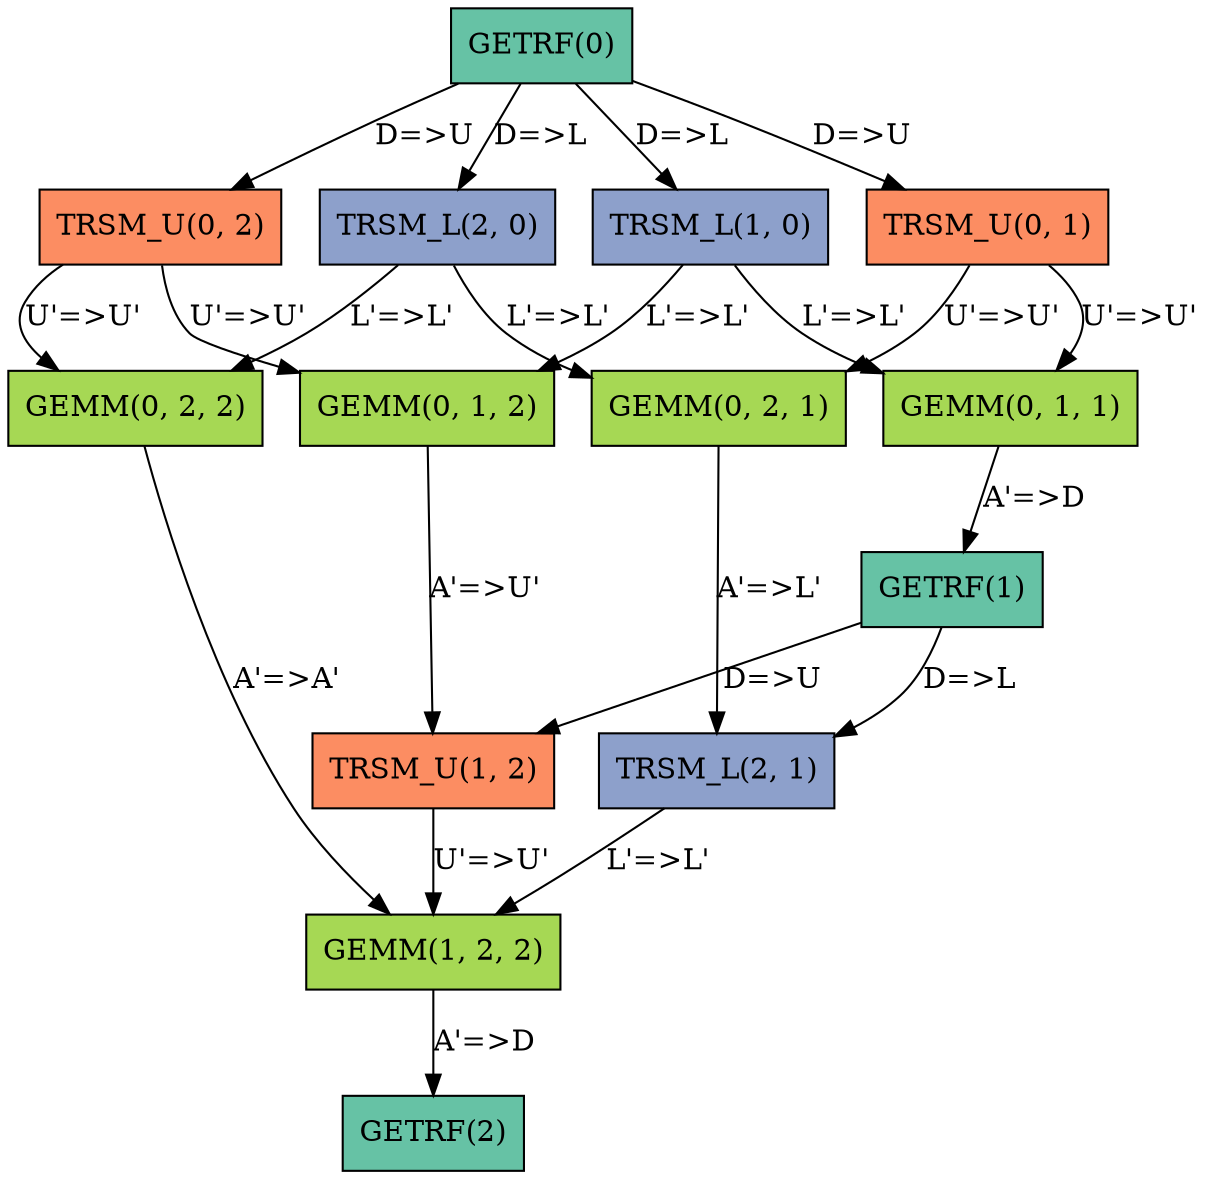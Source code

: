 digraph G {
GETRF_3_0 [shape="polygon",style=filled,fillcolor="#66c2a5",fontcolor="black",label="GETRF(0)",tooltip="GETRF0"];
GETRF_3_0 -> TRSM_L_3_0_1 [label="D=>L" color="#000000" style="solid"]
GETRF_3_0 -> TRSM_L_3_0_2 [label="D=>L" color="#000000" style="solid"]
GETRF_3_0 -> TRSM_U_3_0_1 [label="D=>U" color="#000000" style="solid"]
GETRF_3_0 -> TRSM_U_3_0_2 [label="D=>U" color="#000000" style="solid"]
TRSM_U_3_0_2 [shape="polygon",style=filled,fillcolor="#fc8d62",fontcolor="black",label="TRSM_U(0, 2)",tooltip="TRSM_U3"];
TRSM_U_3_0_2 -> GEMM_3_0_1_2 [label="U'=>U'" color="#000000" style="solid"]
TRSM_U_3_0_2 -> GEMM_3_0_2_2 [label="U'=>U'" color="#000000" style="solid"]
TRSM_L_3_0_1 [shape="polygon",style=filled,fillcolor="#8da0cb",fontcolor="black",label="TRSM_L(1, 0)",tooltip="TRSM_L0"];
TRSM_L_3_0_1 -> GEMM_3_0_1_1 [label="L'=>L'" color="#000000" style="solid"]
TRSM_L_3_0_1 -> GEMM_3_0_1_2 [label="L'=>L'" color="#000000" style="solid"]
TRSM_U_3_0_1 [shape="polygon",style=filled,fillcolor="#fc8d62",fontcolor="black",label="TRSM_U(0, 1)",tooltip="TRSM_U0"];
TRSM_U_3_0_1 -> GEMM_3_0_1_1 [label="U'=>U'" color="#000000" style="solid"]
TRSM_U_3_0_1 -> GEMM_3_0_2_1 [label="U'=>U'" color="#000000" style="solid"]
TRSM_L_3_0_2 [shape="polygon",style=filled,fillcolor="#8da0cb",fontcolor="black",label="TRSM_L(2, 0)",tooltip="TRSM_L3"];
TRSM_L_3_0_2 -> GEMM_3_0_2_1 [label="L'=>L'" color="#000000" style="solid"]
TRSM_L_3_0_2 -> GEMM_3_0_2_2 [label="L'=>L'" color="#000000" style="solid"]
GEMM_3_0_1_2 [shape="polygon",style=filled,fillcolor="#a6d854",fontcolor="black",label="GEMM(0, 1, 2)",tooltip="GEMM4"];
GEMM_3_0_1_2 -> TRSM_U_3_1_2 [label="A'=>U'" color="#000000" style="solid"]
GEMM_3_0_2_1 [shape="polygon",style=filled,fillcolor="#a6d854",fontcolor="black",label="GEMM(0, 2, 1)",tooltip="GEMM2"];
GEMM_3_0_1_1 [shape="polygon",style=filled,fillcolor="#a6d854",fontcolor="black",label="GEMM(0, 1, 1)",tooltip="GEMM0"];
GEMM_3_0_2_1 -> TRSM_L_3_1_2 [label="A'=>L'" color="#000000" style="solid"]
GEMM_3_0_1_1 -> GETRF_3_1 [label="A'=>D" color="#000000" style="solid"]
GEMM_3_0_2_2 [shape="polygon",style=filled,fillcolor="#a6d854",fontcolor="black",label="GEMM(0, 2, 2)",tooltip="GEMM6"];
GEMM_3_0_2_2 -> GEMM_3_1_2_2 [label="A'=>A'" color="#000000" style="solid"]
GETRF_3_1 [shape="polygon",style=filled,fillcolor="#66c2a5",fontcolor="black",label="GETRF(1)",tooltip="GETRF1"];
GETRF_3_1 -> TRSM_L_3_1_2 [label="D=>L" color="#000000" style="solid"]
GETRF_3_1 -> TRSM_U_3_1_2 [label="D=>U" color="#000000" style="solid"]
TRSM_U_3_1_2 [shape="polygon",style=filled,fillcolor="#fc8d62",fontcolor="black",label="TRSM_U(1, 2)",tooltip="TRSM_U1"];
TRSM_U_3_1_2 -> GEMM_3_1_2_2 [label="U'=>U'" color="#000000" style="solid"]
TRSM_L_3_1_2 [shape="polygon",style=filled,fillcolor="#8da0cb",fontcolor="black",label="TRSM_L(2, 1)",tooltip="TRSM_L1"];
TRSM_L_3_1_2 -> GEMM_3_1_2_2 [label="L'=>L'" color="#000000" style="solid"]
GEMM_3_1_2_2 [shape="polygon",style=filled,fillcolor="#a6d854",fontcolor="black",label="GEMM(1, 2, 2)",tooltip="GEMM1"];
GEMM_3_1_2_2 -> GETRF_3_2 [label="A'=>D" color="#000000" style="solid"]
GETRF_3_2 [shape="polygon",style=filled,fillcolor="#66c2a5",fontcolor="black",label="GETRF(2)",tooltip="GETRF2"];
}
